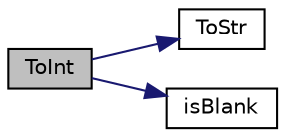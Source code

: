 digraph "ToInt"
{
  edge [fontname="Helvetica",fontsize="10",labelfontname="Helvetica",labelfontsize="10"];
  node [fontname="Helvetica",fontsize="10",shape=record];
  rankdir="LR";
  Node1 [label="ToInt",height=0.2,width=0.4,color="black", fillcolor="grey75", style="filled", fontcolor="black"];
  Node1 -> Node2 [color="midnightblue",fontsize="10",style="solid",fontname="Helvetica"];
  Node2 [label="ToStr",height=0.2,width=0.4,color="black", fillcolor="white", style="filled",URL="$fof__util_8c.html#afa594f8d336445f08f259000456145eb"];
  Node1 -> Node3 [color="midnightblue",fontsize="10",style="solid",fontname="Helvetica"];
  Node3 [label="isBlank",height=0.2,width=0.4,color="black", fillcolor="white", style="filled",URL="$fof__util_8c.html#a7db4ba756d25fda9d63626e9b296c615"];
}
